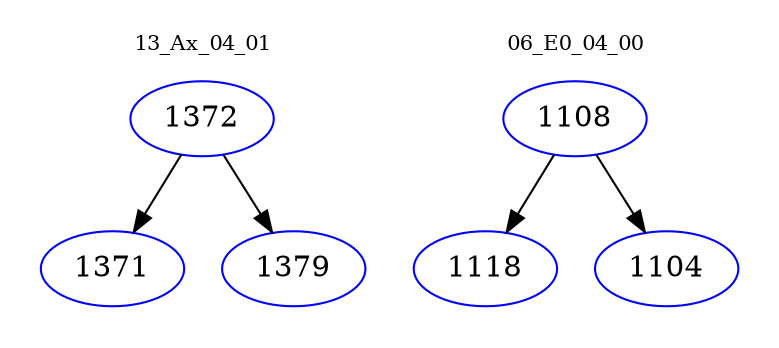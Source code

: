 digraph{
subgraph cluster_0 {
color = white
label = "13_Ax_04_01";
fontsize=10;
T0_1372 [label="1372", color="blue"]
T0_1372 -> T0_1371 [color="black"]
T0_1371 [label="1371", color="blue"]
T0_1372 -> T0_1379 [color="black"]
T0_1379 [label="1379", color="blue"]
}
subgraph cluster_1 {
color = white
label = "06_E0_04_00";
fontsize=10;
T1_1108 [label="1108", color="blue"]
T1_1108 -> T1_1118 [color="black"]
T1_1118 [label="1118", color="blue"]
T1_1108 -> T1_1104 [color="black"]
T1_1104 [label="1104", color="blue"]
}
}
